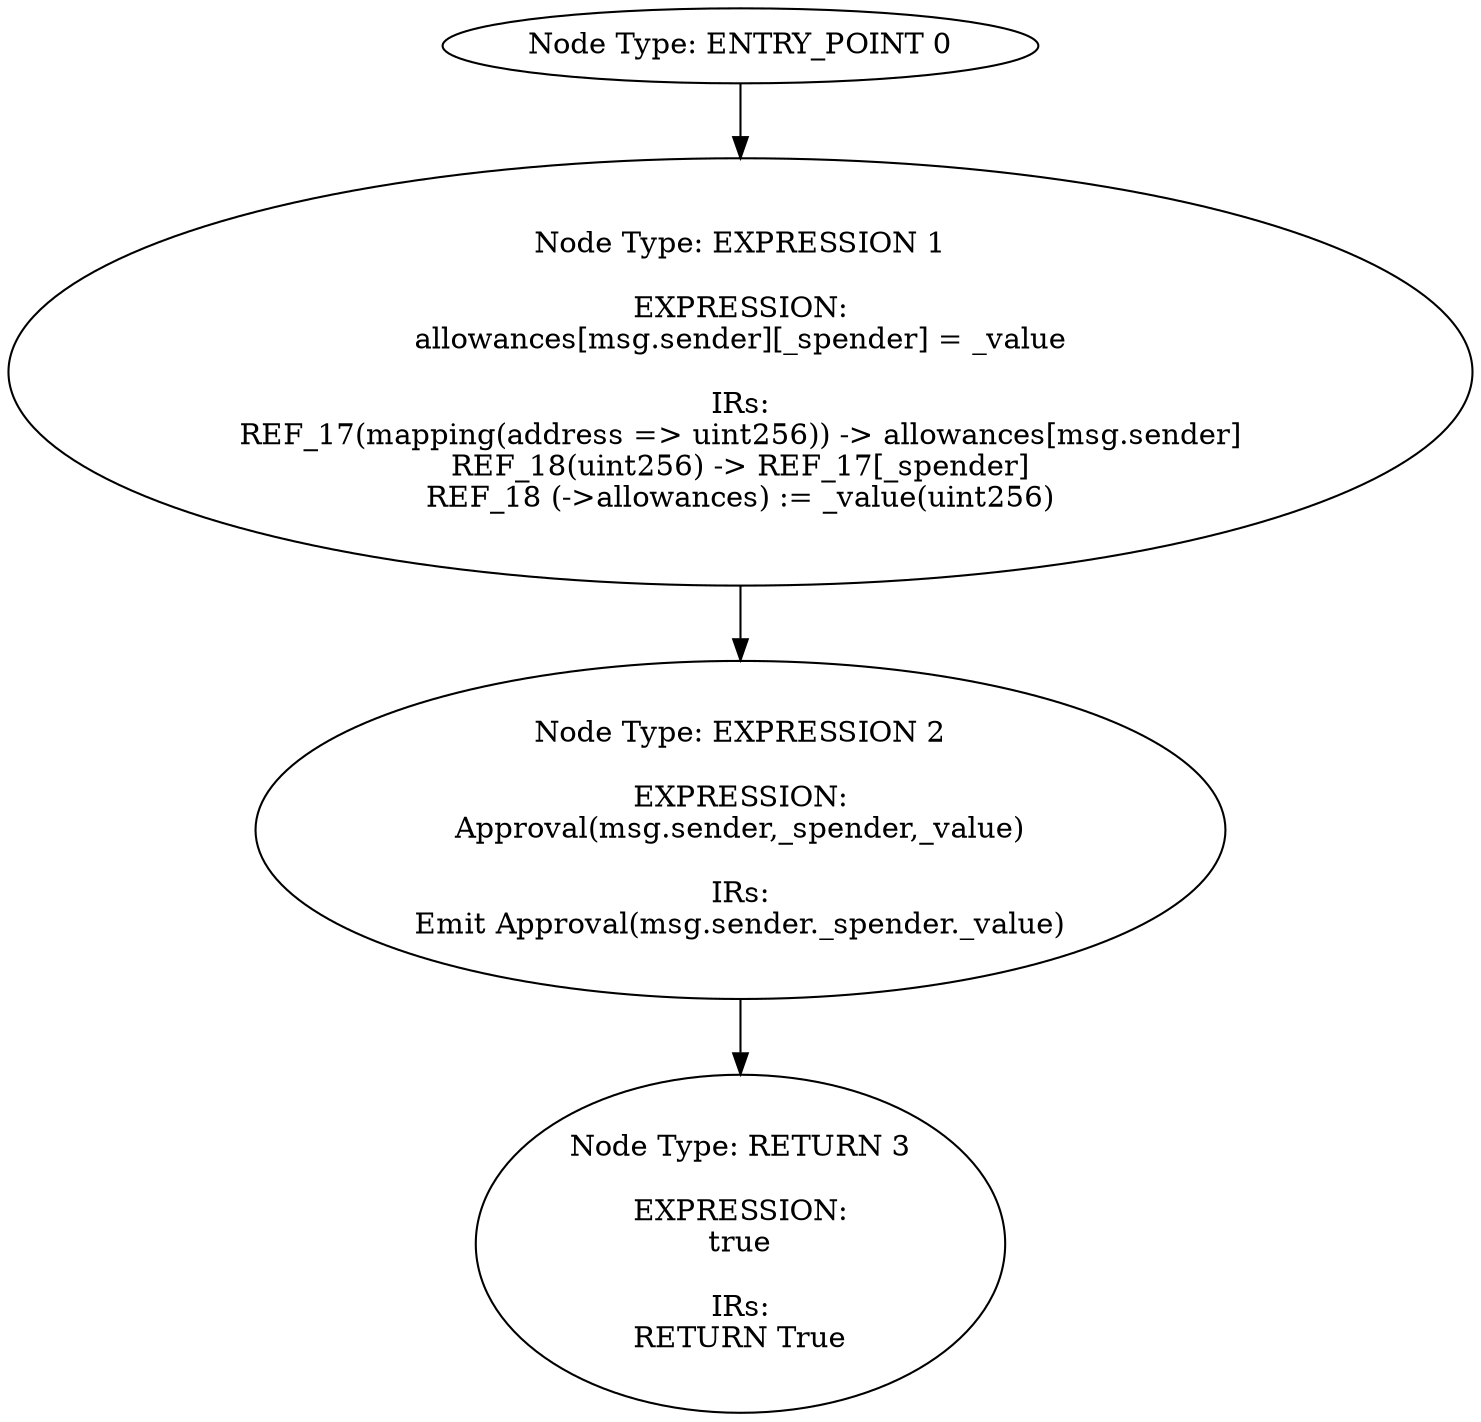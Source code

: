 digraph{
0[label="Node Type: ENTRY_POINT 0
"];
0->1;
1[label="Node Type: EXPRESSION 1

EXPRESSION:
allowances[msg.sender][_spender] = _value

IRs:
REF_17(mapping(address => uint256)) -> allowances[msg.sender]
REF_18(uint256) -> REF_17[_spender]
REF_18 (->allowances) := _value(uint256)"];
1->2;
2[label="Node Type: EXPRESSION 2

EXPRESSION:
Approval(msg.sender,_spender,_value)

IRs:
Emit Approval(msg.sender._spender._value)"];
2->3;
3[label="Node Type: RETURN 3

EXPRESSION:
true

IRs:
RETURN True"];
}
